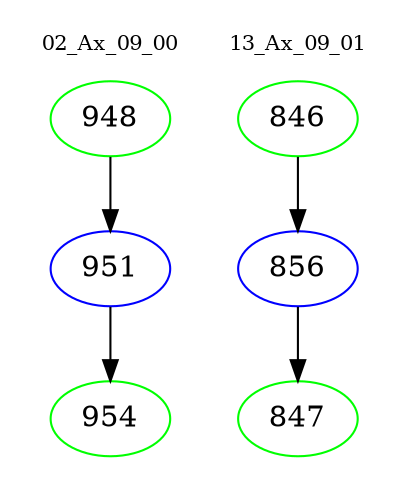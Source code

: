 digraph{
subgraph cluster_0 {
color = white
label = "02_Ax_09_00";
fontsize=10;
T0_948 [label="948", color="green"]
T0_948 -> T0_951 [color="black"]
T0_951 [label="951", color="blue"]
T0_951 -> T0_954 [color="black"]
T0_954 [label="954", color="green"]
}
subgraph cluster_1 {
color = white
label = "13_Ax_09_01";
fontsize=10;
T1_846 [label="846", color="green"]
T1_846 -> T1_856 [color="black"]
T1_856 [label="856", color="blue"]
T1_856 -> T1_847 [color="black"]
T1_847 [label="847", color="green"]
}
}
